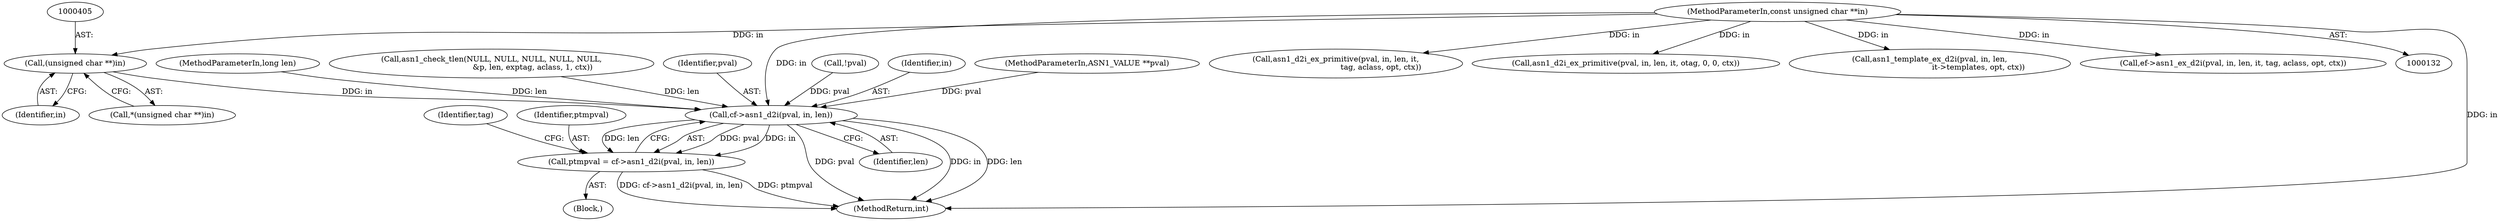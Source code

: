 digraph "0_openssl_b717b083073b6cacc0a5e2397b661678aff7ae7f@pointer" {
"1000404" [label="(Call,(unsigned char **)in)"];
"1000134" [label="(MethodParameterIn,const unsigned char **in)"];
"1000435" [label="(Call,cf->asn1_d2i(pval, in, len))"];
"1000433" [label="(Call,ptmpval = cf->asn1_d2i(pval, in, len))"];
"1000433" [label="(Call,ptmpval = cf->asn1_d2i(pval, in, len))"];
"1000184" [label="(Call,!pval)"];
"1000437" [label="(Identifier,in)"];
"1000237" [label="(Call,asn1_d2i_ex_primitive(pval, in, len, it,\n                                     tag, aclass, opt, ctx))"];
"1000435" [label="(Call,cf->asn1_d2i(pval, in, len))"];
"1000873" [label="(MethodReturn,int)"];
"1000311" [label="(Call,asn1_d2i_ex_primitive(pval, in, len, it, otag, 0, 0, ctx))"];
"1000133" [label="(MethodParameterIn,ASN1_VALUE **pval)"];
"1000207" [label="(Block,)"];
"1000135" [label="(MethodParameterIn,long len)"];
"1000434" [label="(Identifier,ptmpval)"];
"1000441" [label="(Identifier,tag)"];
"1000406" [label="(Identifier,in)"];
"1000227" [label="(Call,asn1_template_ex_d2i(pval, in, len,\n                                        it->templates, opt, ctx))"];
"1000366" [label="(Call,asn1_check_tlen(NULL, NULL, NULL, NULL, NULL,\n                                  &p, len, exptag, aclass, 1, ctx))"];
"1000403" [label="(Call,*(unsigned char **)in)"];
"1000404" [label="(Call,(unsigned char **)in)"];
"1000134" [label="(MethodParameterIn,const unsigned char **in)"];
"1000436" [label="(Identifier,pval)"];
"1000438" [label="(Identifier,len)"];
"1000327" [label="(Call,ef->asn1_ex_d2i(pval, in, len, it, tag, aclass, opt, ctx))"];
"1000404" -> "1000403"  [label="AST: "];
"1000404" -> "1000406"  [label="CFG: "];
"1000405" -> "1000404"  [label="AST: "];
"1000406" -> "1000404"  [label="AST: "];
"1000403" -> "1000404"  [label="CFG: "];
"1000134" -> "1000404"  [label="DDG: in"];
"1000404" -> "1000435"  [label="DDG: in"];
"1000134" -> "1000132"  [label="AST: "];
"1000134" -> "1000873"  [label="DDG: in"];
"1000134" -> "1000227"  [label="DDG: in"];
"1000134" -> "1000237"  [label="DDG: in"];
"1000134" -> "1000311"  [label="DDG: in"];
"1000134" -> "1000327"  [label="DDG: in"];
"1000134" -> "1000435"  [label="DDG: in"];
"1000435" -> "1000433"  [label="AST: "];
"1000435" -> "1000438"  [label="CFG: "];
"1000436" -> "1000435"  [label="AST: "];
"1000437" -> "1000435"  [label="AST: "];
"1000438" -> "1000435"  [label="AST: "];
"1000433" -> "1000435"  [label="CFG: "];
"1000435" -> "1000873"  [label="DDG: pval"];
"1000435" -> "1000873"  [label="DDG: in"];
"1000435" -> "1000873"  [label="DDG: len"];
"1000435" -> "1000433"  [label="DDG: pval"];
"1000435" -> "1000433"  [label="DDG: in"];
"1000435" -> "1000433"  [label="DDG: len"];
"1000184" -> "1000435"  [label="DDG: pval"];
"1000133" -> "1000435"  [label="DDG: pval"];
"1000366" -> "1000435"  [label="DDG: len"];
"1000135" -> "1000435"  [label="DDG: len"];
"1000433" -> "1000207"  [label="AST: "];
"1000434" -> "1000433"  [label="AST: "];
"1000441" -> "1000433"  [label="CFG: "];
"1000433" -> "1000873"  [label="DDG: ptmpval"];
"1000433" -> "1000873"  [label="DDG: cf->asn1_d2i(pval, in, len)"];
}
